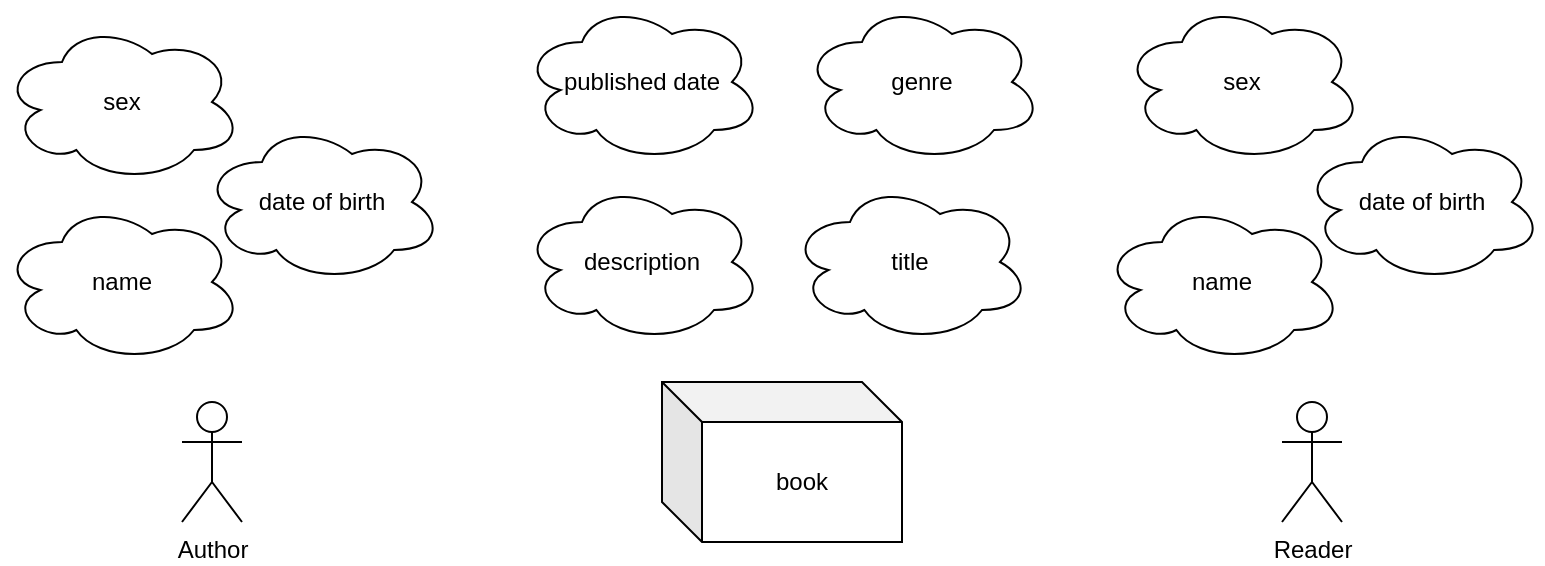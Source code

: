 <mxfile version="13.8.8" type="github" pages="4">
  <diagram id="zXa5C-i7IimhRvcEz5qb" name="Step 1: Requirement Analysis">
    <mxGraphModel dx="1422" dy="762" grid="1" gridSize="10" guides="1" tooltips="1" connect="1" arrows="1" fold="1" page="1" pageScale="1" pageWidth="827" pageHeight="1169" math="0" shadow="0">
      <root>
        <mxCell id="0" />
        <mxCell id="1" parent="0" />
        <mxCell id="RKG86kGhGenvlKAURwpZ-1" value="book" style="shape=cube;whiteSpace=wrap;html=1;boundedLbl=1;backgroundOutline=1;darkOpacity=0.05;darkOpacity2=0.1;" vertex="1" parent="1">
          <mxGeometry x="350" y="250" width="120" height="80" as="geometry" />
        </mxCell>
        <mxCell id="RKG86kGhGenvlKAURwpZ-2" value="published date" style="ellipse;shape=cloud;whiteSpace=wrap;html=1;" vertex="1" parent="1">
          <mxGeometry x="280" y="60" width="120" height="80" as="geometry" />
        </mxCell>
        <mxCell id="RKG86kGhGenvlKAURwpZ-4" value="description" style="ellipse;shape=cloud;whiteSpace=wrap;html=1;" vertex="1" parent="1">
          <mxGeometry x="280" y="150" width="120" height="80" as="geometry" />
        </mxCell>
        <mxCell id="RKG86kGhGenvlKAURwpZ-5" value="genre" style="ellipse;shape=cloud;whiteSpace=wrap;html=1;" vertex="1" parent="1">
          <mxGeometry x="420" y="60" width="120" height="80" as="geometry" />
        </mxCell>
        <mxCell id="RKG86kGhGenvlKAURwpZ-6" value="name" style="ellipse;shape=cloud;whiteSpace=wrap;html=1;" vertex="1" parent="1">
          <mxGeometry x="20" y="160" width="120" height="80" as="geometry" />
        </mxCell>
        <mxCell id="RKG86kGhGenvlKAURwpZ-7" value="title" style="ellipse;shape=cloud;whiteSpace=wrap;html=1;" vertex="1" parent="1">
          <mxGeometry x="414" y="150" width="120" height="80" as="geometry" />
        </mxCell>
        <mxCell id="RKG86kGhGenvlKAURwpZ-11" value="Author" style="shape=umlActor;verticalLabelPosition=bottom;verticalAlign=top;html=1;outlineConnect=0;" vertex="1" parent="1">
          <mxGeometry x="110" y="260" width="30" height="60" as="geometry" />
        </mxCell>
        <mxCell id="RKG86kGhGenvlKAURwpZ-12" value="date of birth" style="ellipse;shape=cloud;whiteSpace=wrap;html=1;" vertex="1" parent="1">
          <mxGeometry x="120" y="120" width="120" height="80" as="geometry" />
        </mxCell>
        <mxCell id="RKG86kGhGenvlKAURwpZ-13" value="name" style="ellipse;shape=cloud;whiteSpace=wrap;html=1;" vertex="1" parent="1">
          <mxGeometry x="570" y="160" width="120" height="80" as="geometry" />
        </mxCell>
        <mxCell id="RKG86kGhGenvlKAURwpZ-14" value="Reader" style="shape=umlActor;verticalLabelPosition=bottom;verticalAlign=top;html=1;outlineConnect=0;" vertex="1" parent="1">
          <mxGeometry x="660" y="260" width="30" height="60" as="geometry" />
        </mxCell>
        <mxCell id="RKG86kGhGenvlKAURwpZ-15" value="date of birth" style="ellipse;shape=cloud;whiteSpace=wrap;html=1;" vertex="1" parent="1">
          <mxGeometry x="670" y="120" width="120" height="80" as="geometry" />
        </mxCell>
        <mxCell id="RKG86kGhGenvlKAURwpZ-16" value="sex" style="ellipse;shape=cloud;whiteSpace=wrap;html=1;" vertex="1" parent="1">
          <mxGeometry x="580" y="60" width="120" height="80" as="geometry" />
        </mxCell>
        <mxCell id="RKG86kGhGenvlKAURwpZ-17" value="sex" style="ellipse;shape=cloud;whiteSpace=wrap;html=1;" vertex="1" parent="1">
          <mxGeometry x="20" y="70" width="120" height="80" as="geometry" />
        </mxCell>
      </root>
    </mxGraphModel>
  </diagram>
  <diagram id="HD0_Krj9YJb79Sd5l8ee" name="Step 2: ER Model">
    <mxGraphModel dx="1422" dy="762" grid="1" gridSize="10" guides="1" tooltips="1" connect="1" arrows="1" fold="1" page="1" pageScale="1" pageWidth="827" pageHeight="1169" math="0" shadow="0">
      <root>
        <mxCell id="t7of3dR5T0XA15YOv-eq-0" />
        <mxCell id="t7of3dR5T0XA15YOv-eq-1" parent="t7of3dR5T0XA15YOv-eq-0" />
        <mxCell id="UNirrhhKm_SyehVFAFuS-25" style="edgeStyle=none;rounded=0;orthogonalLoop=1;jettySize=auto;html=1;exitX=0.5;exitY=0;exitDx=0;exitDy=0;entryX=0.558;entryY=1.013;entryDx=0;entryDy=0;entryPerimeter=0;startArrow=none;startFill=0;endArrow=none;endFill=0;" edge="1" parent="t7of3dR5T0XA15YOv-eq-1" source="45ix-Cke_eGqXTecd57V-0" target="UNirrhhKm_SyehVFAFuS-9">
          <mxGeometry relative="1" as="geometry" />
        </mxCell>
        <mxCell id="45ix-Cke_eGqXTecd57V-0" value="author" style="rounded=0;whiteSpace=wrap;html=1;" vertex="1" parent="t7of3dR5T0XA15YOv-eq-1">
          <mxGeometry x="74" y="376" width="120" height="60" as="geometry" />
        </mxCell>
        <mxCell id="UNirrhhKm_SyehVFAFuS-27" style="edgeStyle=none;rounded=0;orthogonalLoop=1;jettySize=auto;html=1;exitX=0.5;exitY=0;exitDx=0;exitDy=0;entryX=0.5;entryY=1;entryDx=0;entryDy=0;startArrow=none;startFill=0;endArrow=none;endFill=0;" edge="1" parent="t7of3dR5T0XA15YOv-eq-1" source="45ix-Cke_eGqXTecd57V-1" target="UNirrhhKm_SyehVFAFuS-1">
          <mxGeometry relative="1" as="geometry" />
        </mxCell>
        <mxCell id="45ix-Cke_eGqXTecd57V-1" value="book" style="rounded=0;whiteSpace=wrap;html=1;" vertex="1" parent="t7of3dR5T0XA15YOv-eq-1">
          <mxGeometry x="354" y="376" width="120" height="60" as="geometry" />
        </mxCell>
        <mxCell id="45ix-Cke_eGqXTecd57V-2" value="reader" style="rounded=0;whiteSpace=wrap;html=1;" vertex="1" parent="t7of3dR5T0XA15YOv-eq-1">
          <mxGeometry x="634" y="376" width="120" height="60" as="geometry" />
        </mxCell>
        <mxCell id="UNirrhhKm_SyehVFAFuS-28" style="edgeStyle=none;rounded=0;orthogonalLoop=1;jettySize=auto;html=1;exitX=0.5;exitY=1;exitDx=0;exitDy=0;entryX=0.5;entryY=0;entryDx=0;entryDy=0;startArrow=none;startFill=0;endArrow=none;endFill=0;" edge="1" parent="t7of3dR5T0XA15YOv-eq-1" source="UNirrhhKm_SyehVFAFuS-0" target="45ix-Cke_eGqXTecd57V-1">
          <mxGeometry relative="1" as="geometry" />
        </mxCell>
        <mxCell id="UNirrhhKm_SyehVFAFuS-0" value="published date" style="ellipse;whiteSpace=wrap;html=1;" vertex="1" parent="t7of3dR5T0XA15YOv-eq-1">
          <mxGeometry x="279" y="178" width="120" height="80" as="geometry" />
        </mxCell>
        <mxCell id="UNirrhhKm_SyehVFAFuS-1" value="description" style="ellipse;whiteSpace=wrap;html=1;" vertex="1" parent="t7of3dR5T0XA15YOv-eq-1">
          <mxGeometry x="279" y="268" width="120" height="80" as="geometry" />
        </mxCell>
        <mxCell id="UNirrhhKm_SyehVFAFuS-30" style="edgeStyle=none;rounded=0;orthogonalLoop=1;jettySize=auto;html=1;exitX=0.5;exitY=1;exitDx=0;exitDy=0;startArrow=none;startFill=0;endArrow=none;endFill=0;entryX=0.5;entryY=0;entryDx=0;entryDy=0;" edge="1" parent="t7of3dR5T0XA15YOv-eq-1" source="UNirrhhKm_SyehVFAFuS-2" target="45ix-Cke_eGqXTecd57V-1">
          <mxGeometry relative="1" as="geometry" />
        </mxCell>
        <mxCell id="UNirrhhKm_SyehVFAFuS-2" value="genre" style="ellipse;whiteSpace=wrap;html=1;" vertex="1" parent="t7of3dR5T0XA15YOv-eq-1">
          <mxGeometry x="419" y="178" width="120" height="80" as="geometry" />
        </mxCell>
        <mxCell id="UNirrhhKm_SyehVFAFuS-24" style="edgeStyle=none;rounded=0;orthogonalLoop=1;jettySize=auto;html=1;exitX=0.5;exitY=1;exitDx=0;exitDy=0;entryX=0.5;entryY=0;entryDx=0;entryDy=0;startArrow=none;startFill=0;endArrow=none;endFill=0;" edge="1" parent="t7of3dR5T0XA15YOv-eq-1" source="UNirrhhKm_SyehVFAFuS-3" target="45ix-Cke_eGqXTecd57V-0">
          <mxGeometry relative="1" as="geometry" />
        </mxCell>
        <mxCell id="UNirrhhKm_SyehVFAFuS-3" value="name" style="ellipse;whiteSpace=wrap;html=1;" vertex="1" parent="t7of3dR5T0XA15YOv-eq-1">
          <mxGeometry x="19" y="278" width="120" height="80" as="geometry" />
        </mxCell>
        <mxCell id="UNirrhhKm_SyehVFAFuS-29" style="edgeStyle=none;rounded=0;orthogonalLoop=1;jettySize=auto;html=1;exitX=0.5;exitY=1;exitDx=0;exitDy=0;entryX=0.5;entryY=0;entryDx=0;entryDy=0;startArrow=none;startFill=0;endArrow=none;endFill=0;" edge="1" parent="t7of3dR5T0XA15YOv-eq-1" source="UNirrhhKm_SyehVFAFuS-4" target="45ix-Cke_eGqXTecd57V-1">
          <mxGeometry relative="1" as="geometry" />
        </mxCell>
        <mxCell id="UNirrhhKm_SyehVFAFuS-4" value="title" style="ellipse;whiteSpace=wrap;html=1;" vertex="1" parent="t7of3dR5T0XA15YOv-eq-1">
          <mxGeometry x="413" y="268" width="120" height="80" as="geometry" />
        </mxCell>
        <mxCell id="UNirrhhKm_SyehVFAFuS-26" style="edgeStyle=none;rounded=0;orthogonalLoop=1;jettySize=auto;html=1;exitX=0.5;exitY=1;exitDx=0;exitDy=0;entryX=0.5;entryY=0;entryDx=0;entryDy=0;startArrow=none;startFill=0;endArrow=none;endFill=0;" edge="1" parent="t7of3dR5T0XA15YOv-eq-1" source="UNirrhhKm_SyehVFAFuS-5" target="45ix-Cke_eGqXTecd57V-0">
          <mxGeometry relative="1" as="geometry" />
        </mxCell>
        <mxCell id="UNirrhhKm_SyehVFAFuS-5" value="date of birth" style="ellipse;whiteSpace=wrap;html=1;" vertex="1" parent="t7of3dR5T0XA15YOv-eq-1">
          <mxGeometry x="150" y="250" width="120" height="80" as="geometry" />
        </mxCell>
        <mxCell id="UNirrhhKm_SyehVFAFuS-31" style="edgeStyle=none;rounded=0;orthogonalLoop=1;jettySize=auto;html=1;exitX=0.5;exitY=1;exitDx=0;exitDy=0;entryX=0.5;entryY=0;entryDx=0;entryDy=0;startArrow=none;startFill=0;endArrow=none;endFill=0;" edge="1" parent="t7of3dR5T0XA15YOv-eq-1" source="UNirrhhKm_SyehVFAFuS-6" target="45ix-Cke_eGqXTecd57V-2">
          <mxGeometry relative="1" as="geometry" />
        </mxCell>
        <mxCell id="UNirrhhKm_SyehVFAFuS-6" value="name" style="ellipse;whiteSpace=wrap;html=1;" vertex="1" parent="t7of3dR5T0XA15YOv-eq-1">
          <mxGeometry x="569" y="278" width="120" height="80" as="geometry" />
        </mxCell>
        <mxCell id="UNirrhhKm_SyehVFAFuS-34" style="edgeStyle=none;rounded=0;orthogonalLoop=1;jettySize=auto;html=1;exitX=0.5;exitY=1;exitDx=0;exitDy=0;entryX=0.5;entryY=0;entryDx=0;entryDy=0;startArrow=none;startFill=0;endArrow=none;endFill=0;" edge="1" parent="t7of3dR5T0XA15YOv-eq-1" source="UNirrhhKm_SyehVFAFuS-7" target="45ix-Cke_eGqXTecd57V-2">
          <mxGeometry relative="1" as="geometry" />
        </mxCell>
        <mxCell id="UNirrhhKm_SyehVFAFuS-7" value="date of birth" style="ellipse;whiteSpace=wrap;html=1;" vertex="1" parent="t7of3dR5T0XA15YOv-eq-1">
          <mxGeometry x="699" y="250" width="120" height="80" as="geometry" />
        </mxCell>
        <mxCell id="UNirrhhKm_SyehVFAFuS-32" style="edgeStyle=none;rounded=0;orthogonalLoop=1;jettySize=auto;html=1;exitX=0.5;exitY=1;exitDx=0;exitDy=0;startArrow=none;startFill=0;endArrow=none;endFill=0;entryX=0.5;entryY=0;entryDx=0;entryDy=0;" edge="1" parent="t7of3dR5T0XA15YOv-eq-1" source="UNirrhhKm_SyehVFAFuS-8" target="45ix-Cke_eGqXTecd57V-2">
          <mxGeometry relative="1" as="geometry">
            <mxPoint x="930" y="330" as="targetPoint" />
          </mxGeometry>
        </mxCell>
        <mxCell id="UNirrhhKm_SyehVFAFuS-8" value="sex" style="ellipse;whiteSpace=wrap;html=1;" vertex="1" parent="t7of3dR5T0XA15YOv-eq-1">
          <mxGeometry x="579" y="178" width="120" height="80" as="geometry" />
        </mxCell>
        <mxCell id="UNirrhhKm_SyehVFAFuS-9" value="sex" style="ellipse;whiteSpace=wrap;html=1;" vertex="1" parent="t7of3dR5T0XA15YOv-eq-1">
          <mxGeometry x="50" y="160" width="120" height="80" as="geometry" />
        </mxCell>
        <mxCell id="UNirrhhKm_SyehVFAFuS-12" value="write" style="rhombus;whiteSpace=wrap;html=1;" vertex="1" parent="t7of3dR5T0XA15YOv-eq-1">
          <mxGeometry x="234" y="366" width="80" height="80" as="geometry" />
        </mxCell>
        <mxCell id="UNirrhhKm_SyehVFAFuS-13" value="purchase" style="rhombus;whiteSpace=wrap;html=1;" vertex="1" parent="t7of3dR5T0XA15YOv-eq-1">
          <mxGeometry x="514" y="366" width="80" height="80" as="geometry" />
        </mxCell>
        <mxCell id="UNirrhhKm_SyehVFAFuS-19" value="" style="endArrow=none;html=1;rounded=0;exitX=1;exitY=0.5;exitDx=0;exitDy=0;entryX=0;entryY=0.5;entryDx=0;entryDy=0;startArrow=ERoneToMany;startFill=0;" edge="1" parent="t7of3dR5T0XA15YOv-eq-1" source="45ix-Cke_eGqXTecd57V-0" target="UNirrhhKm_SyehVFAFuS-12">
          <mxGeometry relative="1" as="geometry">
            <mxPoint x="490" y="290" as="sourcePoint" />
            <mxPoint x="650" y="290" as="targetPoint" />
          </mxGeometry>
        </mxCell>
        <mxCell id="UNirrhhKm_SyehVFAFuS-20" value="" style="endArrow=none;html=1;rounded=0;exitX=0;exitY=0.5;exitDx=0;exitDy=0;entryX=1;entryY=0.5;entryDx=0;entryDy=0;startArrow=ERoneToMany;startFill=0;" edge="1" parent="t7of3dR5T0XA15YOv-eq-1" source="45ix-Cke_eGqXTecd57V-1" target="UNirrhhKm_SyehVFAFuS-12">
          <mxGeometry relative="1" as="geometry">
            <mxPoint x="204" y="416" as="sourcePoint" />
            <mxPoint x="244" y="416" as="targetPoint" />
          </mxGeometry>
        </mxCell>
        <mxCell id="UNirrhhKm_SyehVFAFuS-21" value="" style="endArrow=none;html=1;rounded=0;exitX=1;exitY=0.5;exitDx=0;exitDy=0;entryX=0;entryY=0.5;entryDx=0;entryDy=0;startArrow=ERzeroToMany;startFill=1;" edge="1" parent="t7of3dR5T0XA15YOv-eq-1" source="45ix-Cke_eGqXTecd57V-1" target="UNirrhhKm_SyehVFAFuS-13">
          <mxGeometry relative="1" as="geometry">
            <mxPoint x="204" y="416" as="sourcePoint" />
            <mxPoint x="244" y="416" as="targetPoint" />
          </mxGeometry>
        </mxCell>
        <mxCell id="UNirrhhKm_SyehVFAFuS-22" value="" style="endArrow=none;html=1;rounded=0;exitX=0;exitY=0.5;exitDx=0;exitDy=0;startArrow=ERzeroToMany;startFill=1;entryX=1;entryY=0.5;entryDx=0;entryDy=0;" edge="1" parent="t7of3dR5T0XA15YOv-eq-1" source="45ix-Cke_eGqXTecd57V-2" target="UNirrhhKm_SyehVFAFuS-13">
          <mxGeometry relative="1" as="geometry">
            <mxPoint x="364" y="416" as="sourcePoint" />
            <mxPoint x="590" y="470" as="targetPoint" />
          </mxGeometry>
        </mxCell>
      </root>
    </mxGraphModel>
  </diagram>
  <diagram id="ncjqU84z6sG1XGjp9QFo" name="Step 3: UML">
    <mxGraphModel dx="1422" dy="762" grid="1" gridSize="10" guides="1" tooltips="1" connect="1" arrows="1" fold="1" page="1" pageScale="1" pageWidth="1169" pageHeight="827" math="0" shadow="0">
      <root>
        <mxCell id="RZ0S0cqS4IH5fsL6_zKi-0" />
        <mxCell id="RZ0S0cqS4IH5fsL6_zKi-1" parent="RZ0S0cqS4IH5fsL6_zKi-0" />
        <mxCell id="7bf0iLwkTeaK0NDrWpQN-0" value="Book" style="shape=table;startSize=30;container=1;collapsible=1;childLayout=tableLayout;fixedRows=1;rowLines=0;fontStyle=1;align=center;resizeLast=1;flipH=1;" vertex="1" parent="RZ0S0cqS4IH5fsL6_zKi-1">
          <mxGeometry x="343" y="310" width="180" height="220" as="geometry" />
        </mxCell>
        <mxCell id="7bf0iLwkTeaK0NDrWpQN-1" value="" style="shape=partialRectangle;collapsible=0;dropTarget=0;pointerEvents=0;fillColor=none;top=0;left=0;bottom=1;right=0;points=[[0,0.5],[1,0.5]];portConstraint=eastwest;" vertex="1" parent="7bf0iLwkTeaK0NDrWpQN-0">
          <mxGeometry y="30" width="180" height="30" as="geometry" />
        </mxCell>
        <mxCell id="7bf0iLwkTeaK0NDrWpQN-2" value="PK" style="shape=partialRectangle;connectable=0;fillColor=none;top=0;left=0;bottom=0;right=0;fontStyle=1;overflow=hidden;" vertex="1" parent="7bf0iLwkTeaK0NDrWpQN-1">
          <mxGeometry width="30" height="30" as="geometry" />
        </mxCell>
        <mxCell id="7bf0iLwkTeaK0NDrWpQN-3" value="ISBN" style="shape=partialRectangle;connectable=0;fillColor=none;top=0;left=0;bottom=0;right=0;align=left;spacingLeft=6;fontStyle=5;overflow=hidden;" vertex="1" parent="7bf0iLwkTeaK0NDrWpQN-1">
          <mxGeometry x="30" width="150" height="30" as="geometry" />
        </mxCell>
        <mxCell id="7bf0iLwkTeaK0NDrWpQN-4" value="" style="shape=partialRectangle;collapsible=0;dropTarget=0;pointerEvents=0;fillColor=none;top=0;left=0;bottom=0;right=0;points=[[0,0.5],[1,0.5]];portConstraint=eastwest;" vertex="1" parent="7bf0iLwkTeaK0NDrWpQN-0">
          <mxGeometry y="60" width="180" height="30" as="geometry" />
        </mxCell>
        <mxCell id="7bf0iLwkTeaK0NDrWpQN-5" value="" style="shape=partialRectangle;connectable=0;fillColor=none;top=0;left=0;bottom=0;right=0;editable=1;overflow=hidden;" vertex="1" parent="7bf0iLwkTeaK0NDrWpQN-4">
          <mxGeometry width="30" height="30" as="geometry" />
        </mxCell>
        <mxCell id="7bf0iLwkTeaK0NDrWpQN-6" value="AuthorID" style="shape=partialRectangle;connectable=0;fillColor=none;top=0;left=0;bottom=0;right=0;align=left;spacingLeft=6;overflow=hidden;" vertex="1" parent="7bf0iLwkTeaK0NDrWpQN-4">
          <mxGeometry x="30" width="150" height="30" as="geometry" />
        </mxCell>
        <mxCell id="UWJ8XANo2hqf422oTRG0-0" value="" style="shape=partialRectangle;collapsible=0;dropTarget=0;pointerEvents=0;fillColor=none;top=0;left=0;bottom=0;right=0;points=[[0,0.5],[1,0.5]];portConstraint=eastwest;" vertex="1" parent="7bf0iLwkTeaK0NDrWpQN-0">
          <mxGeometry y="90" width="180" height="30" as="geometry" />
        </mxCell>
        <mxCell id="UWJ8XANo2hqf422oTRG0-1" value="" style="shape=partialRectangle;connectable=0;fillColor=none;top=0;left=0;bottom=0;right=0;editable=1;overflow=hidden;" vertex="1" parent="UWJ8XANo2hqf422oTRG0-0">
          <mxGeometry width="30" height="30" as="geometry" />
        </mxCell>
        <mxCell id="UWJ8XANo2hqf422oTRG0-2" value="Title" style="shape=partialRectangle;connectable=0;fillColor=none;top=0;left=0;bottom=0;right=0;align=left;spacingLeft=6;overflow=hidden;" vertex="1" parent="UWJ8XANo2hqf422oTRG0-0">
          <mxGeometry x="30" width="150" height="30" as="geometry" />
        </mxCell>
        <mxCell id="7bf0iLwkTeaK0NDrWpQN-7" value="" style="shape=partialRectangle;collapsible=0;dropTarget=0;pointerEvents=0;fillColor=none;top=0;left=0;bottom=0;right=0;points=[[0,0.5],[1,0.5]];portConstraint=eastwest;" vertex="1" parent="7bf0iLwkTeaK0NDrWpQN-0">
          <mxGeometry y="120" width="180" height="30" as="geometry" />
        </mxCell>
        <mxCell id="7bf0iLwkTeaK0NDrWpQN-8" value="" style="shape=partialRectangle;connectable=0;fillColor=none;top=0;left=0;bottom=0;right=0;editable=1;overflow=hidden;" vertex="1" parent="7bf0iLwkTeaK0NDrWpQN-7">
          <mxGeometry width="30" height="30" as="geometry" />
        </mxCell>
        <mxCell id="7bf0iLwkTeaK0NDrWpQN-9" value="Description" style="shape=partialRectangle;connectable=0;fillColor=none;top=0;left=0;bottom=0;right=0;align=left;spacingLeft=6;overflow=hidden;" vertex="1" parent="7bf0iLwkTeaK0NDrWpQN-7">
          <mxGeometry x="30" width="150" height="30" as="geometry" />
        </mxCell>
        <mxCell id="7bf0iLwkTeaK0NDrWpQN-10" value="" style="shape=partialRectangle;collapsible=0;dropTarget=0;pointerEvents=0;fillColor=none;top=0;left=0;bottom=0;right=0;points=[[0,0.5],[1,0.5]];portConstraint=eastwest;" vertex="1" parent="7bf0iLwkTeaK0NDrWpQN-0">
          <mxGeometry y="150" width="180" height="30" as="geometry" />
        </mxCell>
        <mxCell id="7bf0iLwkTeaK0NDrWpQN-11" value="" style="shape=partialRectangle;connectable=0;fillColor=none;top=0;left=0;bottom=0;right=0;editable=1;overflow=hidden;" vertex="1" parent="7bf0iLwkTeaK0NDrWpQN-10">
          <mxGeometry width="30" height="30" as="geometry" />
        </mxCell>
        <mxCell id="7bf0iLwkTeaK0NDrWpQN-12" value="Published date" style="shape=partialRectangle;connectable=0;fillColor=none;top=0;left=0;bottom=0;right=0;align=left;spacingLeft=6;overflow=hidden;" vertex="1" parent="7bf0iLwkTeaK0NDrWpQN-10">
          <mxGeometry x="30" width="150" height="30" as="geometry" />
        </mxCell>
        <mxCell id="09fsYNeieOWGURzktGtZ-14" value="" style="shape=partialRectangle;collapsible=0;dropTarget=0;pointerEvents=0;fillColor=none;top=0;left=0;bottom=0;right=0;points=[[0,0.5],[1,0.5]];portConstraint=eastwest;" vertex="1" parent="7bf0iLwkTeaK0NDrWpQN-0">
          <mxGeometry y="180" width="180" height="30" as="geometry" />
        </mxCell>
        <mxCell id="09fsYNeieOWGURzktGtZ-15" value="" style="shape=partialRectangle;connectable=0;fillColor=none;top=0;left=0;bottom=0;right=0;editable=1;overflow=hidden;" vertex="1" parent="09fsYNeieOWGURzktGtZ-14">
          <mxGeometry width="30" height="30" as="geometry" />
        </mxCell>
        <mxCell id="09fsYNeieOWGURzktGtZ-16" value="Genre" style="shape=partialRectangle;connectable=0;fillColor=none;top=0;left=0;bottom=0;right=0;align=left;spacingLeft=6;overflow=hidden;" vertex="1" parent="09fsYNeieOWGURzktGtZ-14">
          <mxGeometry x="30" width="150" height="30" as="geometry" />
        </mxCell>
        <mxCell id="T5mXFxsAAVJN-r-MRt_7-0" value="Author" style="shape=table;startSize=30;container=1;collapsible=1;childLayout=tableLayout;fixedRows=1;rowLines=0;fontStyle=1;align=center;resizeLast=1;flipH=1;" vertex="1" parent="RZ0S0cqS4IH5fsL6_zKi-1">
          <mxGeometry x="40" y="310" width="180" height="160" as="geometry" />
        </mxCell>
        <mxCell id="T5mXFxsAAVJN-r-MRt_7-1" value="" style="shape=partialRectangle;collapsible=0;dropTarget=0;pointerEvents=0;fillColor=none;top=0;left=0;bottom=1;right=0;points=[[0,0.5],[1,0.5]];portConstraint=eastwest;" vertex="1" parent="T5mXFxsAAVJN-r-MRt_7-0">
          <mxGeometry y="30" width="180" height="30" as="geometry" />
        </mxCell>
        <mxCell id="T5mXFxsAAVJN-r-MRt_7-2" value="PK" style="shape=partialRectangle;connectable=0;fillColor=none;top=0;left=0;bottom=0;right=0;fontStyle=1;overflow=hidden;" vertex="1" parent="T5mXFxsAAVJN-r-MRt_7-1">
          <mxGeometry width="30" height="30" as="geometry" />
        </mxCell>
        <mxCell id="T5mXFxsAAVJN-r-MRt_7-3" value="AuthorID" style="shape=partialRectangle;connectable=0;fillColor=none;top=0;left=0;bottom=0;right=0;align=left;spacingLeft=6;fontStyle=5;overflow=hidden;" vertex="1" parent="T5mXFxsAAVJN-r-MRt_7-1">
          <mxGeometry x="30" width="150" height="30" as="geometry" />
        </mxCell>
        <mxCell id="T5mXFxsAAVJN-r-MRt_7-4" value="" style="shape=partialRectangle;collapsible=0;dropTarget=0;pointerEvents=0;fillColor=none;top=0;left=0;bottom=0;right=0;points=[[0,0.5],[1,0.5]];portConstraint=eastwest;" vertex="1" parent="T5mXFxsAAVJN-r-MRt_7-0">
          <mxGeometry y="60" width="180" height="30" as="geometry" />
        </mxCell>
        <mxCell id="T5mXFxsAAVJN-r-MRt_7-5" value="" style="shape=partialRectangle;connectable=0;fillColor=none;top=0;left=0;bottom=0;right=0;editable=1;overflow=hidden;" vertex="1" parent="T5mXFxsAAVJN-r-MRt_7-4">
          <mxGeometry width="30" height="30" as="geometry" />
        </mxCell>
        <mxCell id="T5mXFxsAAVJN-r-MRt_7-6" value="Name" style="shape=partialRectangle;connectable=0;fillColor=none;top=0;left=0;bottom=0;right=0;align=left;spacingLeft=6;overflow=hidden;" vertex="1" parent="T5mXFxsAAVJN-r-MRt_7-4">
          <mxGeometry x="30" width="150" height="30" as="geometry" />
        </mxCell>
        <mxCell id="T5mXFxsAAVJN-r-MRt_7-7" value="" style="shape=partialRectangle;collapsible=0;dropTarget=0;pointerEvents=0;fillColor=none;top=0;left=0;bottom=0;right=0;points=[[0,0.5],[1,0.5]];portConstraint=eastwest;" vertex="1" parent="T5mXFxsAAVJN-r-MRt_7-0">
          <mxGeometry y="90" width="180" height="30" as="geometry" />
        </mxCell>
        <mxCell id="T5mXFxsAAVJN-r-MRt_7-8" value="" style="shape=partialRectangle;connectable=0;fillColor=none;top=0;left=0;bottom=0;right=0;editable=1;overflow=hidden;" vertex="1" parent="T5mXFxsAAVJN-r-MRt_7-7">
          <mxGeometry width="30" height="30" as="geometry" />
        </mxCell>
        <mxCell id="T5mXFxsAAVJN-r-MRt_7-9" value="Date of birth" style="shape=partialRectangle;connectable=0;fillColor=none;top=0;left=0;bottom=0;right=0;align=left;spacingLeft=6;overflow=hidden;" vertex="1" parent="T5mXFxsAAVJN-r-MRt_7-7">
          <mxGeometry x="30" width="150" height="30" as="geometry" />
        </mxCell>
        <mxCell id="T5mXFxsAAVJN-r-MRt_7-10" value="" style="shape=partialRectangle;collapsible=0;dropTarget=0;pointerEvents=0;fillColor=none;top=0;left=0;bottom=0;right=0;points=[[0,0.5],[1,0.5]];portConstraint=eastwest;" vertex="1" parent="T5mXFxsAAVJN-r-MRt_7-0">
          <mxGeometry y="120" width="180" height="30" as="geometry" />
        </mxCell>
        <mxCell id="T5mXFxsAAVJN-r-MRt_7-11" value="" style="shape=partialRectangle;connectable=0;fillColor=none;top=0;left=0;bottom=0;right=0;editable=1;overflow=hidden;" vertex="1" parent="T5mXFxsAAVJN-r-MRt_7-10">
          <mxGeometry width="30" height="30" as="geometry" />
        </mxCell>
        <mxCell id="T5mXFxsAAVJN-r-MRt_7-12" value="Sex" style="shape=partialRectangle;connectable=0;fillColor=none;top=0;left=0;bottom=0;right=0;align=left;spacingLeft=6;overflow=hidden;" vertex="1" parent="T5mXFxsAAVJN-r-MRt_7-10">
          <mxGeometry x="30" width="150" height="30" as="geometry" />
        </mxCell>
        <mxCell id="T5mXFxsAAVJN-r-MRt_7-13" value="Reader" style="shape=table;startSize=30;container=1;collapsible=1;childLayout=tableLayout;fixedRows=1;rowLines=0;fontStyle=1;align=center;resizeLast=1;flipH=1;" vertex="1" parent="RZ0S0cqS4IH5fsL6_zKi-1">
          <mxGeometry x="950" y="310" width="180" height="160" as="geometry" />
        </mxCell>
        <mxCell id="T5mXFxsAAVJN-r-MRt_7-14" value="" style="shape=partialRectangle;collapsible=0;dropTarget=0;pointerEvents=0;fillColor=none;top=0;left=0;bottom=1;right=0;points=[[0,0.5],[1,0.5]];portConstraint=eastwest;" vertex="1" parent="T5mXFxsAAVJN-r-MRt_7-13">
          <mxGeometry y="30" width="180" height="30" as="geometry" />
        </mxCell>
        <mxCell id="T5mXFxsAAVJN-r-MRt_7-15" value="PK" style="shape=partialRectangle;connectable=0;fillColor=none;top=0;left=0;bottom=0;right=0;fontStyle=1;overflow=hidden;" vertex="1" parent="T5mXFxsAAVJN-r-MRt_7-14">
          <mxGeometry width="30" height="30" as="geometry" />
        </mxCell>
        <mxCell id="T5mXFxsAAVJN-r-MRt_7-16" value="ReaderID" style="shape=partialRectangle;connectable=0;fillColor=none;top=0;left=0;bottom=0;right=0;align=left;spacingLeft=6;fontStyle=5;overflow=hidden;" vertex="1" parent="T5mXFxsAAVJN-r-MRt_7-14">
          <mxGeometry x="30" width="150" height="30" as="geometry" />
        </mxCell>
        <mxCell id="T5mXFxsAAVJN-r-MRt_7-17" value="" style="shape=partialRectangle;collapsible=0;dropTarget=0;pointerEvents=0;fillColor=none;top=0;left=0;bottom=0;right=0;points=[[0,0.5],[1,0.5]];portConstraint=eastwest;" vertex="1" parent="T5mXFxsAAVJN-r-MRt_7-13">
          <mxGeometry y="60" width="180" height="30" as="geometry" />
        </mxCell>
        <mxCell id="T5mXFxsAAVJN-r-MRt_7-18" value="" style="shape=partialRectangle;connectable=0;fillColor=none;top=0;left=0;bottom=0;right=0;editable=1;overflow=hidden;" vertex="1" parent="T5mXFxsAAVJN-r-MRt_7-17">
          <mxGeometry width="30" height="30" as="geometry" />
        </mxCell>
        <mxCell id="T5mXFxsAAVJN-r-MRt_7-19" value="Name" style="shape=partialRectangle;connectable=0;fillColor=none;top=0;left=0;bottom=0;right=0;align=left;spacingLeft=6;overflow=hidden;" vertex="1" parent="T5mXFxsAAVJN-r-MRt_7-17">
          <mxGeometry x="30" width="150" height="30" as="geometry" />
        </mxCell>
        <mxCell id="T5mXFxsAAVJN-r-MRt_7-20" value="" style="shape=partialRectangle;collapsible=0;dropTarget=0;pointerEvents=0;fillColor=none;top=0;left=0;bottom=0;right=0;points=[[0,0.5],[1,0.5]];portConstraint=eastwest;" vertex="1" parent="T5mXFxsAAVJN-r-MRt_7-13">
          <mxGeometry y="90" width="180" height="30" as="geometry" />
        </mxCell>
        <mxCell id="T5mXFxsAAVJN-r-MRt_7-21" value="" style="shape=partialRectangle;connectable=0;fillColor=none;top=0;left=0;bottom=0;right=0;editable=1;overflow=hidden;" vertex="1" parent="T5mXFxsAAVJN-r-MRt_7-20">
          <mxGeometry width="30" height="30" as="geometry" />
        </mxCell>
        <mxCell id="T5mXFxsAAVJN-r-MRt_7-22" value="Date of birth" style="shape=partialRectangle;connectable=0;fillColor=none;top=0;left=0;bottom=0;right=0;align=left;spacingLeft=6;overflow=hidden;" vertex="1" parent="T5mXFxsAAVJN-r-MRt_7-20">
          <mxGeometry x="30" width="150" height="30" as="geometry" />
        </mxCell>
        <mxCell id="T5mXFxsAAVJN-r-MRt_7-23" value="" style="shape=partialRectangle;collapsible=0;dropTarget=0;pointerEvents=0;fillColor=none;top=0;left=0;bottom=0;right=0;points=[[0,0.5],[1,0.5]];portConstraint=eastwest;" vertex="1" parent="T5mXFxsAAVJN-r-MRt_7-13">
          <mxGeometry y="120" width="180" height="30" as="geometry" />
        </mxCell>
        <mxCell id="T5mXFxsAAVJN-r-MRt_7-24" value="" style="shape=partialRectangle;connectable=0;fillColor=none;top=0;left=0;bottom=0;right=0;editable=1;overflow=hidden;" vertex="1" parent="T5mXFxsAAVJN-r-MRt_7-23">
          <mxGeometry width="30" height="30" as="geometry" />
        </mxCell>
        <mxCell id="T5mXFxsAAVJN-r-MRt_7-25" value="Sex" style="shape=partialRectangle;connectable=0;fillColor=none;top=0;left=0;bottom=0;right=0;align=left;spacingLeft=6;overflow=hidden;" vertex="1" parent="T5mXFxsAAVJN-r-MRt_7-23">
          <mxGeometry x="30" width="150" height="30" as="geometry" />
        </mxCell>
        <mxCell id="g7gfhw8it0mD6dAaOVk0-0" value="Purchase" style="shape=table;startSize=30;container=1;collapsible=1;childLayout=tableLayout;fixedRows=1;rowLines=0;fontStyle=1;align=center;resizeLast=1;flipH=1;" vertex="1" parent="RZ0S0cqS4IH5fsL6_zKi-1">
          <mxGeometry x="647" y="310" width="180" height="190" as="geometry" />
        </mxCell>
        <mxCell id="g7gfhw8it0mD6dAaOVk0-1" value="" style="shape=partialRectangle;collapsible=0;dropTarget=0;pointerEvents=0;fillColor=none;top=0;left=0;bottom=1;right=0;points=[[0,0.5],[1,0.5]];portConstraint=eastwest;" vertex="1" parent="g7gfhw8it0mD6dAaOVk0-0">
          <mxGeometry y="30" width="180" height="30" as="geometry" />
        </mxCell>
        <mxCell id="g7gfhw8it0mD6dAaOVk0-2" value="PK" style="shape=partialRectangle;connectable=0;fillColor=none;top=0;left=0;bottom=0;right=0;fontStyle=1;overflow=hidden;" vertex="1" parent="g7gfhw8it0mD6dAaOVk0-1">
          <mxGeometry width="30" height="30" as="geometry" />
        </mxCell>
        <mxCell id="g7gfhw8it0mD6dAaOVk0-3" value="PurchaseID" style="shape=partialRectangle;connectable=0;fillColor=none;top=0;left=0;bottom=0;right=0;align=left;spacingLeft=6;fontStyle=5;overflow=hidden;" vertex="1" parent="g7gfhw8it0mD6dAaOVk0-1">
          <mxGeometry x="30" width="150" height="30" as="geometry" />
        </mxCell>
        <mxCell id="g7gfhw8it0mD6dAaOVk0-4" value="" style="shape=partialRectangle;collapsible=0;dropTarget=0;pointerEvents=0;fillColor=none;top=0;left=0;bottom=0;right=0;points=[[0,0.5],[1,0.5]];portConstraint=eastwest;" vertex="1" parent="g7gfhw8it0mD6dAaOVk0-0">
          <mxGeometry y="60" width="180" height="30" as="geometry" />
        </mxCell>
        <mxCell id="g7gfhw8it0mD6dAaOVk0-5" value="FK" style="shape=partialRectangle;connectable=0;fillColor=none;top=0;left=0;bottom=0;right=0;editable=1;overflow=hidden;" vertex="1" parent="g7gfhw8it0mD6dAaOVk0-4">
          <mxGeometry width="30" height="30" as="geometry" />
        </mxCell>
        <mxCell id="g7gfhw8it0mD6dAaOVk0-6" value="ISBN" style="shape=partialRectangle;connectable=0;fillColor=none;top=0;left=0;bottom=0;right=0;align=left;spacingLeft=6;overflow=hidden;" vertex="1" parent="g7gfhw8it0mD6dAaOVk0-4">
          <mxGeometry x="30" width="150" height="30" as="geometry" />
        </mxCell>
        <mxCell id="g7gfhw8it0mD6dAaOVk0-7" value="" style="shape=partialRectangle;collapsible=0;dropTarget=0;pointerEvents=0;fillColor=none;top=0;left=0;bottom=0;right=0;points=[[0,0.5],[1,0.5]];portConstraint=eastwest;" vertex="1" parent="g7gfhw8it0mD6dAaOVk0-0">
          <mxGeometry y="90" width="180" height="30" as="geometry" />
        </mxCell>
        <mxCell id="g7gfhw8it0mD6dAaOVk0-8" value="FK" style="shape=partialRectangle;connectable=0;fillColor=none;top=0;left=0;bottom=0;right=0;editable=1;overflow=hidden;" vertex="1" parent="g7gfhw8it0mD6dAaOVk0-7">
          <mxGeometry width="30" height="30" as="geometry" />
        </mxCell>
        <mxCell id="g7gfhw8it0mD6dAaOVk0-9" value="ReaderID" style="shape=partialRectangle;connectable=0;fillColor=none;top=0;left=0;bottom=0;right=0;align=left;spacingLeft=6;overflow=hidden;" vertex="1" parent="g7gfhw8it0mD6dAaOVk0-7">
          <mxGeometry x="30" width="150" height="30" as="geometry" />
        </mxCell>
        <mxCell id="g7gfhw8it0mD6dAaOVk0-10" value="" style="shape=partialRectangle;collapsible=0;dropTarget=0;pointerEvents=0;fillColor=none;top=0;left=0;bottom=0;right=0;points=[[0,0.5],[1,0.5]];portConstraint=eastwest;" vertex="1" parent="g7gfhw8it0mD6dAaOVk0-0">
          <mxGeometry y="120" width="180" height="30" as="geometry" />
        </mxCell>
        <mxCell id="g7gfhw8it0mD6dAaOVk0-11" value="" style="shape=partialRectangle;connectable=0;fillColor=none;top=0;left=0;bottom=0;right=0;editable=1;overflow=hidden;" vertex="1" parent="g7gfhw8it0mD6dAaOVk0-10">
          <mxGeometry width="30" height="30" as="geometry" />
        </mxCell>
        <mxCell id="g7gfhw8it0mD6dAaOVk0-12" value="Purchase location" style="shape=partialRectangle;connectable=0;fillColor=none;top=0;left=0;bottom=0;right=0;align=left;spacingLeft=6;overflow=hidden;" vertex="1" parent="g7gfhw8it0mD6dAaOVk0-10">
          <mxGeometry x="30" width="150" height="30" as="geometry" />
        </mxCell>
        <mxCell id="pQ57JBFWC_z-E8oT0A5X-0" value="" style="shape=partialRectangle;collapsible=0;dropTarget=0;pointerEvents=0;fillColor=none;top=0;left=0;bottom=0;right=0;points=[[0,0.5],[1,0.5]];portConstraint=eastwest;" vertex="1" parent="g7gfhw8it0mD6dAaOVk0-0">
          <mxGeometry y="150" width="180" height="30" as="geometry" />
        </mxCell>
        <mxCell id="pQ57JBFWC_z-E8oT0A5X-1" value="" style="shape=partialRectangle;connectable=0;fillColor=none;top=0;left=0;bottom=0;right=0;editable=1;overflow=hidden;" vertex="1" parent="pQ57JBFWC_z-E8oT0A5X-0">
          <mxGeometry width="30" height="30" as="geometry" />
        </mxCell>
        <mxCell id="pQ57JBFWC_z-E8oT0A5X-2" value="Purchase time" style="shape=partialRectangle;connectable=0;fillColor=none;top=0;left=0;bottom=0;right=0;align=left;spacingLeft=6;overflow=hidden;" vertex="1" parent="pQ57JBFWC_z-E8oT0A5X-0">
          <mxGeometry x="30" width="150" height="30" as="geometry" />
        </mxCell>
        <mxCell id="Qz5MV52CAcOPRARnCXQm-0" style="edgeStyle=orthogonalEdgeStyle;rounded=0;orthogonalLoop=1;jettySize=auto;html=1;exitX=1;exitY=0.5;exitDx=0;exitDy=0;entryX=0;entryY=0.5;entryDx=0;entryDy=0;startArrow=ERzeroToMany;startFill=1;endArrow=ERmandOne;endFill=0;" edge="1" parent="RZ0S0cqS4IH5fsL6_zKi-1" source="g7gfhw8it0mD6dAaOVk0-7" target="T5mXFxsAAVJN-r-MRt_7-14">
          <mxGeometry relative="1" as="geometry" />
        </mxCell>
        <mxCell id="Qz5MV52CAcOPRARnCXQm-1" style="edgeStyle=orthogonalEdgeStyle;rounded=0;orthogonalLoop=1;jettySize=auto;html=1;exitX=1;exitY=0.5;exitDx=0;exitDy=0;entryX=0;entryY=0.5;entryDx=0;entryDy=0;startArrow=ERoneToMany;startFill=0;endArrow=ERzeroToMany;endFill=1;" edge="1" parent="RZ0S0cqS4IH5fsL6_zKi-1" source="7bf0iLwkTeaK0NDrWpQN-1" target="g7gfhw8it0mD6dAaOVk0-4">
          <mxGeometry relative="1" as="geometry" />
        </mxCell>
        <mxCell id="UWJ8XANo2hqf422oTRG0-3" style="edgeStyle=orthogonalEdgeStyle;rounded=0;orthogonalLoop=1;jettySize=auto;html=1;exitX=1;exitY=0.5;exitDx=0;exitDy=0;entryX=0;entryY=0.5;entryDx=0;entryDy=0;startArrow=ERoneToMany;startFill=0;endArrow=ERoneToMany;endFill=0;" edge="1" parent="RZ0S0cqS4IH5fsL6_zKi-1" source="T5mXFxsAAVJN-r-MRt_7-1" target="7bf0iLwkTeaK0NDrWpQN-4">
          <mxGeometry relative="1" as="geometry" />
        </mxCell>
      </root>
    </mxGraphModel>
  </diagram>
  <diagram id="i1orESlhKQsOhgAG39_3" name="Step 4: Refine &amp; Normalize">
    <mxGraphModel dx="1422" dy="762" grid="1" gridSize="10" guides="1" tooltips="1" connect="1" arrows="1" fold="1" page="1" pageScale="1" pageWidth="827" pageHeight="1169" math="0" shadow="0">
      <root>
        <mxCell id="b7Dmf35nKXZNLnMfonXs-0" />
        <mxCell id="b7Dmf35nKXZNLnMfonXs-1" parent="b7Dmf35nKXZNLnMfonXs-0" />
      </root>
    </mxGraphModel>
  </diagram>
</mxfile>
